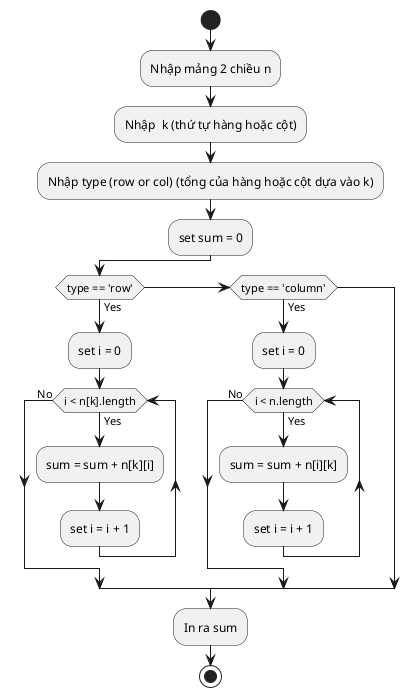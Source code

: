 @startuml 12c
start
:Nhập mảng 2 chiều n;
:Nhập  k (thứ tự hàng hoặc cột);
:Nhập type (row or col) (tổng của hàng hoặc cột dựa vào k);
:set sum = 0;
if (type == 'row') then (Yes)
    :set i = 0;
    while (i < n[k].length) is (Yes)
        :sum = sum + n[k][i];
        :set i = i + 1;
    endwhile (No)
elseif (type == 'column') then (Yes)
    :set i = 0;
    while (i < n.length) is (Yes)
        :sum = sum + n[i][k];
        :set i = i + 1;
    endwhile (No)
endif
:In ra sum;
stop
@enduml
